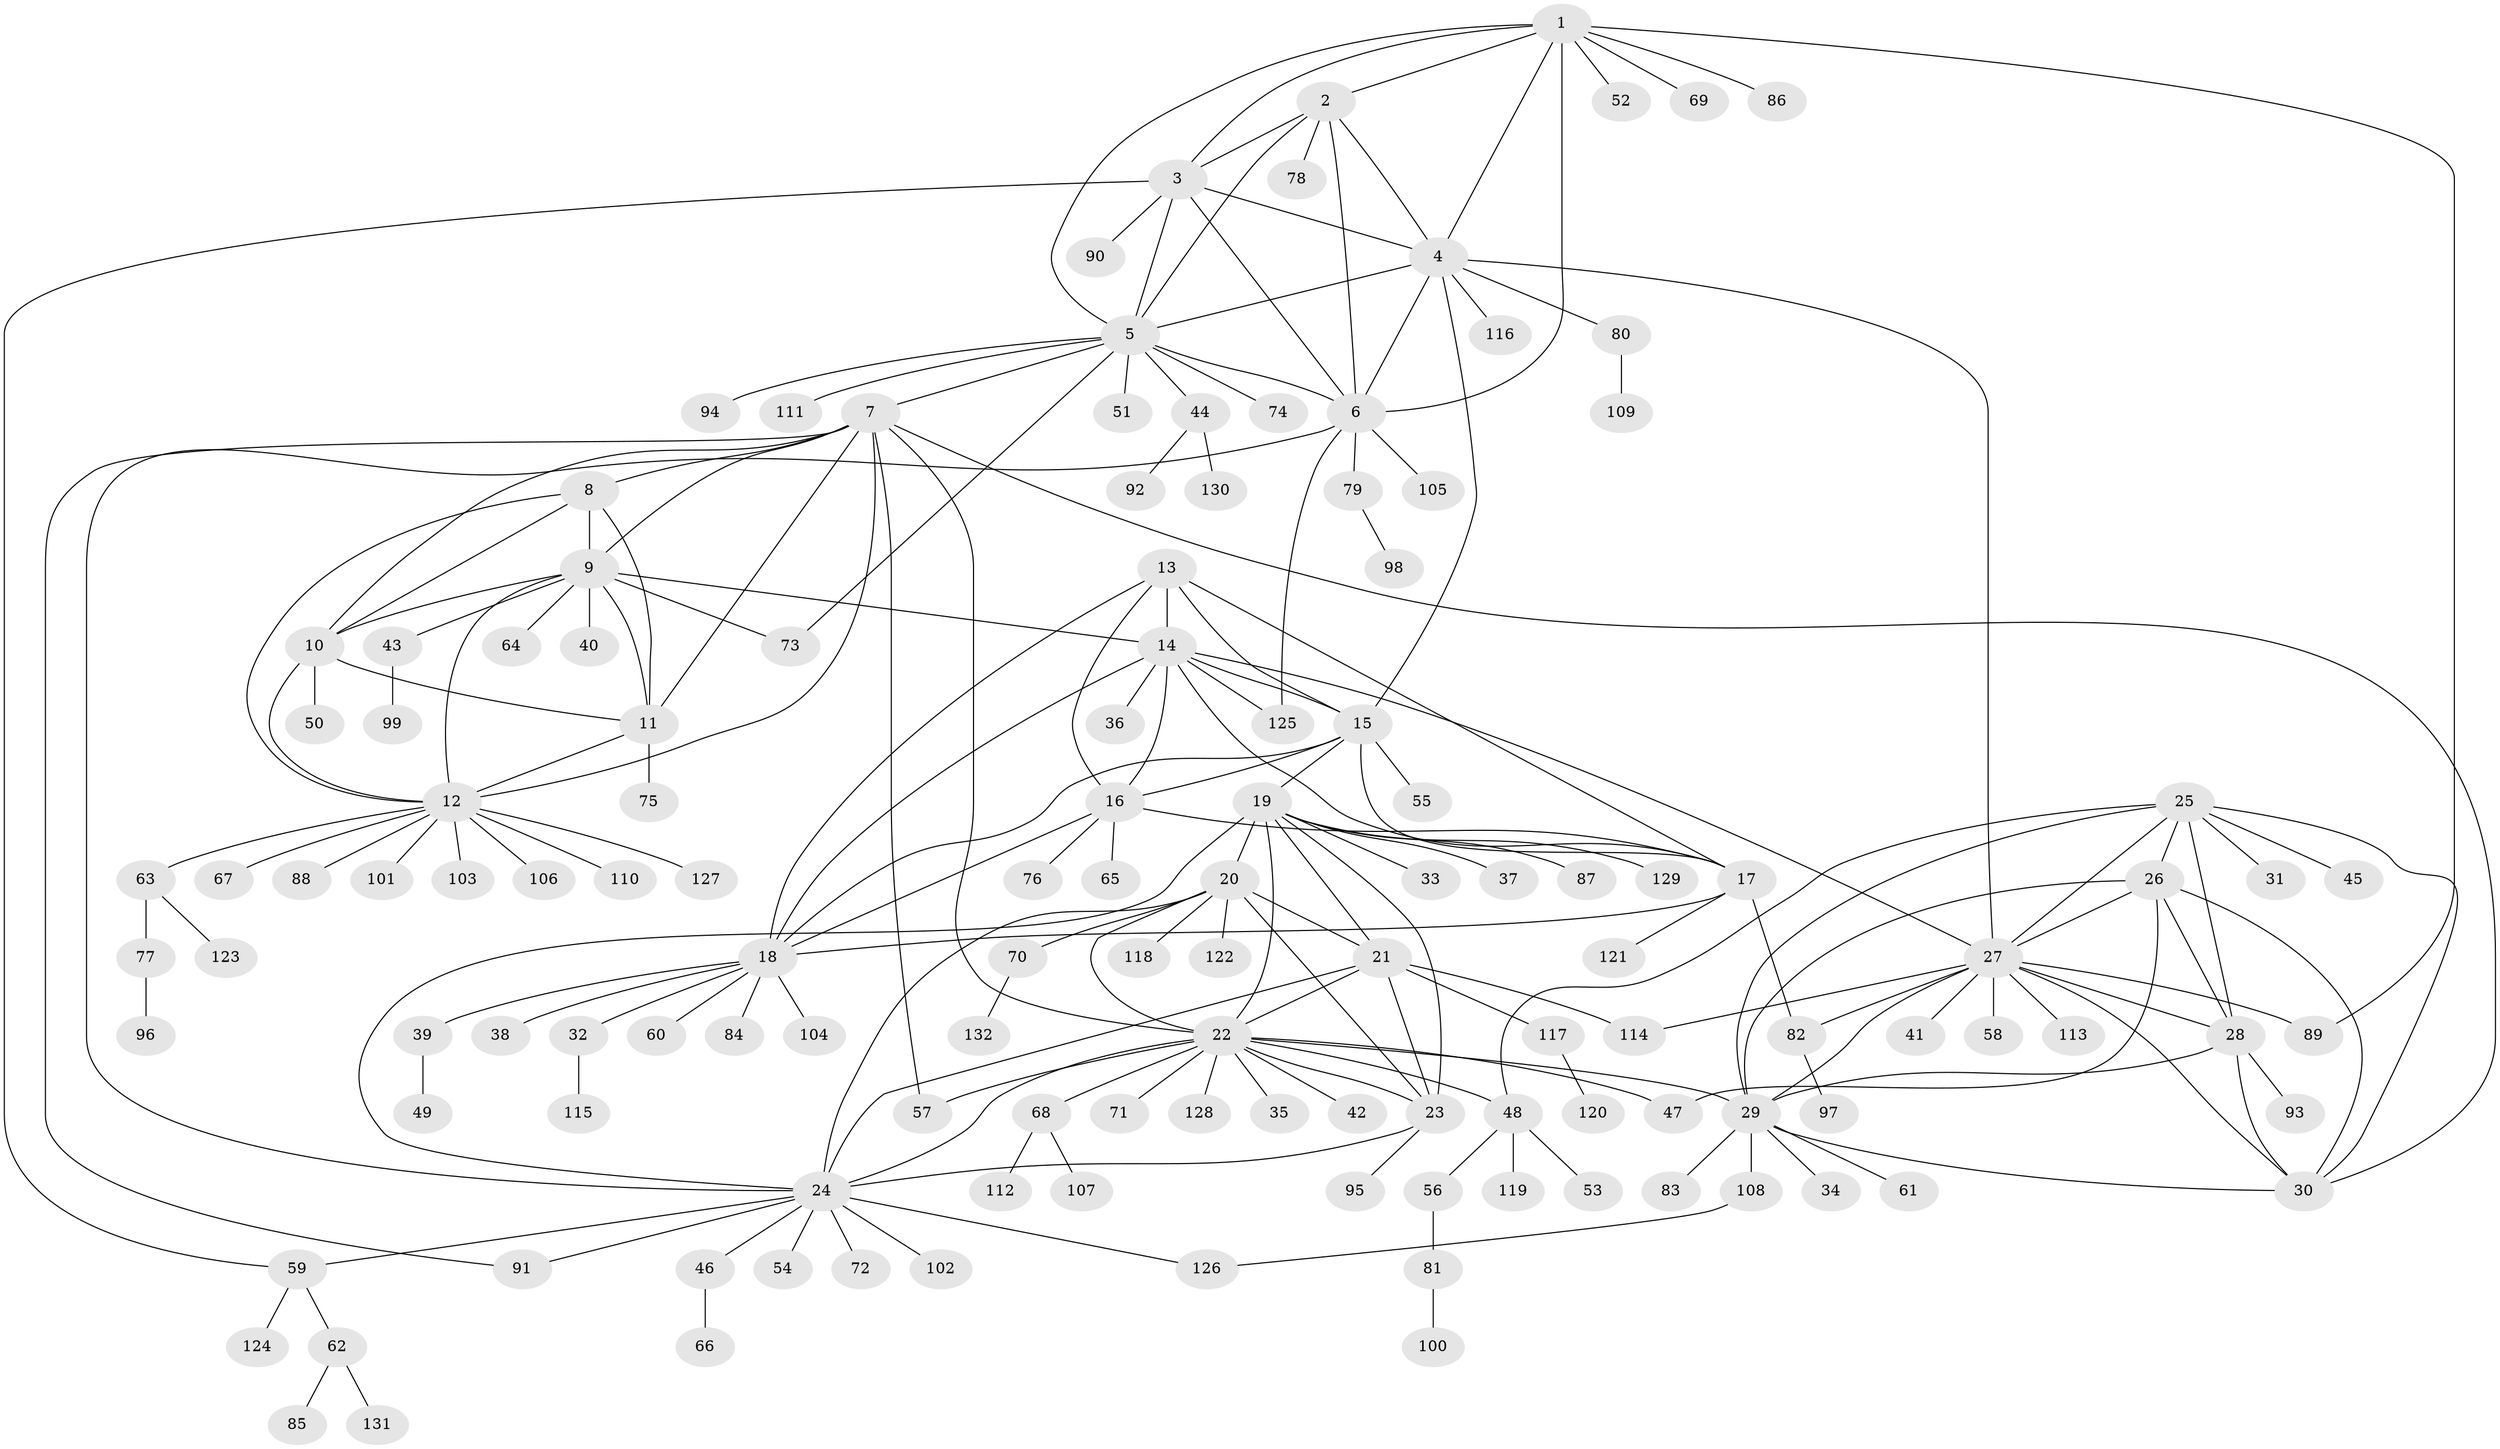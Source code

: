 // coarse degree distribution, {8: 0.02, 9: 0.05, 6: 0.03, 17: 0.01, 10: 0.03, 4: 0.04, 11: 0.01, 5: 0.02, 7: 0.03, 15: 0.01, 13: 0.01, 1: 0.61, 2: 0.1, 3: 0.03}
// Generated by graph-tools (version 1.1) at 2025/52/02/27/25 19:52:15]
// undirected, 132 vertices, 198 edges
graph export_dot {
graph [start="1"]
  node [color=gray90,style=filled];
  1;
  2;
  3;
  4;
  5;
  6;
  7;
  8;
  9;
  10;
  11;
  12;
  13;
  14;
  15;
  16;
  17;
  18;
  19;
  20;
  21;
  22;
  23;
  24;
  25;
  26;
  27;
  28;
  29;
  30;
  31;
  32;
  33;
  34;
  35;
  36;
  37;
  38;
  39;
  40;
  41;
  42;
  43;
  44;
  45;
  46;
  47;
  48;
  49;
  50;
  51;
  52;
  53;
  54;
  55;
  56;
  57;
  58;
  59;
  60;
  61;
  62;
  63;
  64;
  65;
  66;
  67;
  68;
  69;
  70;
  71;
  72;
  73;
  74;
  75;
  76;
  77;
  78;
  79;
  80;
  81;
  82;
  83;
  84;
  85;
  86;
  87;
  88;
  89;
  90;
  91;
  92;
  93;
  94;
  95;
  96;
  97;
  98;
  99;
  100;
  101;
  102;
  103;
  104;
  105;
  106;
  107;
  108;
  109;
  110;
  111;
  112;
  113;
  114;
  115;
  116;
  117;
  118;
  119;
  120;
  121;
  122;
  123;
  124;
  125;
  126;
  127;
  128;
  129;
  130;
  131;
  132;
  1 -- 2;
  1 -- 3;
  1 -- 4;
  1 -- 5;
  1 -- 6;
  1 -- 52;
  1 -- 69;
  1 -- 86;
  1 -- 89;
  2 -- 3;
  2 -- 4;
  2 -- 5;
  2 -- 6;
  2 -- 78;
  3 -- 4;
  3 -- 5;
  3 -- 6;
  3 -- 59;
  3 -- 90;
  4 -- 5;
  4 -- 6;
  4 -- 15;
  4 -- 27;
  4 -- 80;
  4 -- 116;
  5 -- 6;
  5 -- 7;
  5 -- 44;
  5 -- 51;
  5 -- 73;
  5 -- 74;
  5 -- 94;
  5 -- 111;
  6 -- 24;
  6 -- 79;
  6 -- 105;
  6 -- 125;
  7 -- 8;
  7 -- 9;
  7 -- 10;
  7 -- 11;
  7 -- 12;
  7 -- 22;
  7 -- 30;
  7 -- 57;
  7 -- 91;
  8 -- 9;
  8 -- 10;
  8 -- 11;
  8 -- 12;
  9 -- 10;
  9 -- 11;
  9 -- 12;
  9 -- 14;
  9 -- 40;
  9 -- 43;
  9 -- 64;
  9 -- 73;
  10 -- 11;
  10 -- 12;
  10 -- 50;
  11 -- 12;
  11 -- 75;
  12 -- 63;
  12 -- 67;
  12 -- 88;
  12 -- 101;
  12 -- 103;
  12 -- 106;
  12 -- 110;
  12 -- 127;
  13 -- 14;
  13 -- 15;
  13 -- 16;
  13 -- 17;
  13 -- 18;
  14 -- 15;
  14 -- 16;
  14 -- 17;
  14 -- 18;
  14 -- 27;
  14 -- 36;
  14 -- 125;
  15 -- 16;
  15 -- 17;
  15 -- 18;
  15 -- 19;
  15 -- 55;
  16 -- 17;
  16 -- 18;
  16 -- 65;
  16 -- 76;
  17 -- 18;
  17 -- 82;
  17 -- 121;
  18 -- 32;
  18 -- 38;
  18 -- 39;
  18 -- 60;
  18 -- 84;
  18 -- 104;
  19 -- 20;
  19 -- 21;
  19 -- 22;
  19 -- 23;
  19 -- 24;
  19 -- 33;
  19 -- 37;
  19 -- 87;
  19 -- 129;
  20 -- 21;
  20 -- 22;
  20 -- 23;
  20 -- 24;
  20 -- 70;
  20 -- 118;
  20 -- 122;
  21 -- 22;
  21 -- 23;
  21 -- 24;
  21 -- 114;
  21 -- 117;
  22 -- 23;
  22 -- 24;
  22 -- 29;
  22 -- 35;
  22 -- 42;
  22 -- 47;
  22 -- 48;
  22 -- 57;
  22 -- 68;
  22 -- 71;
  22 -- 128;
  23 -- 24;
  23 -- 95;
  24 -- 46;
  24 -- 54;
  24 -- 59;
  24 -- 72;
  24 -- 91;
  24 -- 102;
  24 -- 126;
  25 -- 26;
  25 -- 27;
  25 -- 28;
  25 -- 29;
  25 -- 30;
  25 -- 31;
  25 -- 45;
  25 -- 48;
  26 -- 27;
  26 -- 28;
  26 -- 29;
  26 -- 30;
  26 -- 47;
  27 -- 28;
  27 -- 29;
  27 -- 30;
  27 -- 41;
  27 -- 58;
  27 -- 82;
  27 -- 89;
  27 -- 113;
  27 -- 114;
  28 -- 29;
  28 -- 30;
  28 -- 93;
  29 -- 30;
  29 -- 34;
  29 -- 61;
  29 -- 83;
  29 -- 108;
  32 -- 115;
  39 -- 49;
  43 -- 99;
  44 -- 92;
  44 -- 130;
  46 -- 66;
  48 -- 53;
  48 -- 56;
  48 -- 119;
  56 -- 81;
  59 -- 62;
  59 -- 124;
  62 -- 85;
  62 -- 131;
  63 -- 77;
  63 -- 123;
  68 -- 107;
  68 -- 112;
  70 -- 132;
  77 -- 96;
  79 -- 98;
  80 -- 109;
  81 -- 100;
  82 -- 97;
  108 -- 126;
  117 -- 120;
}

